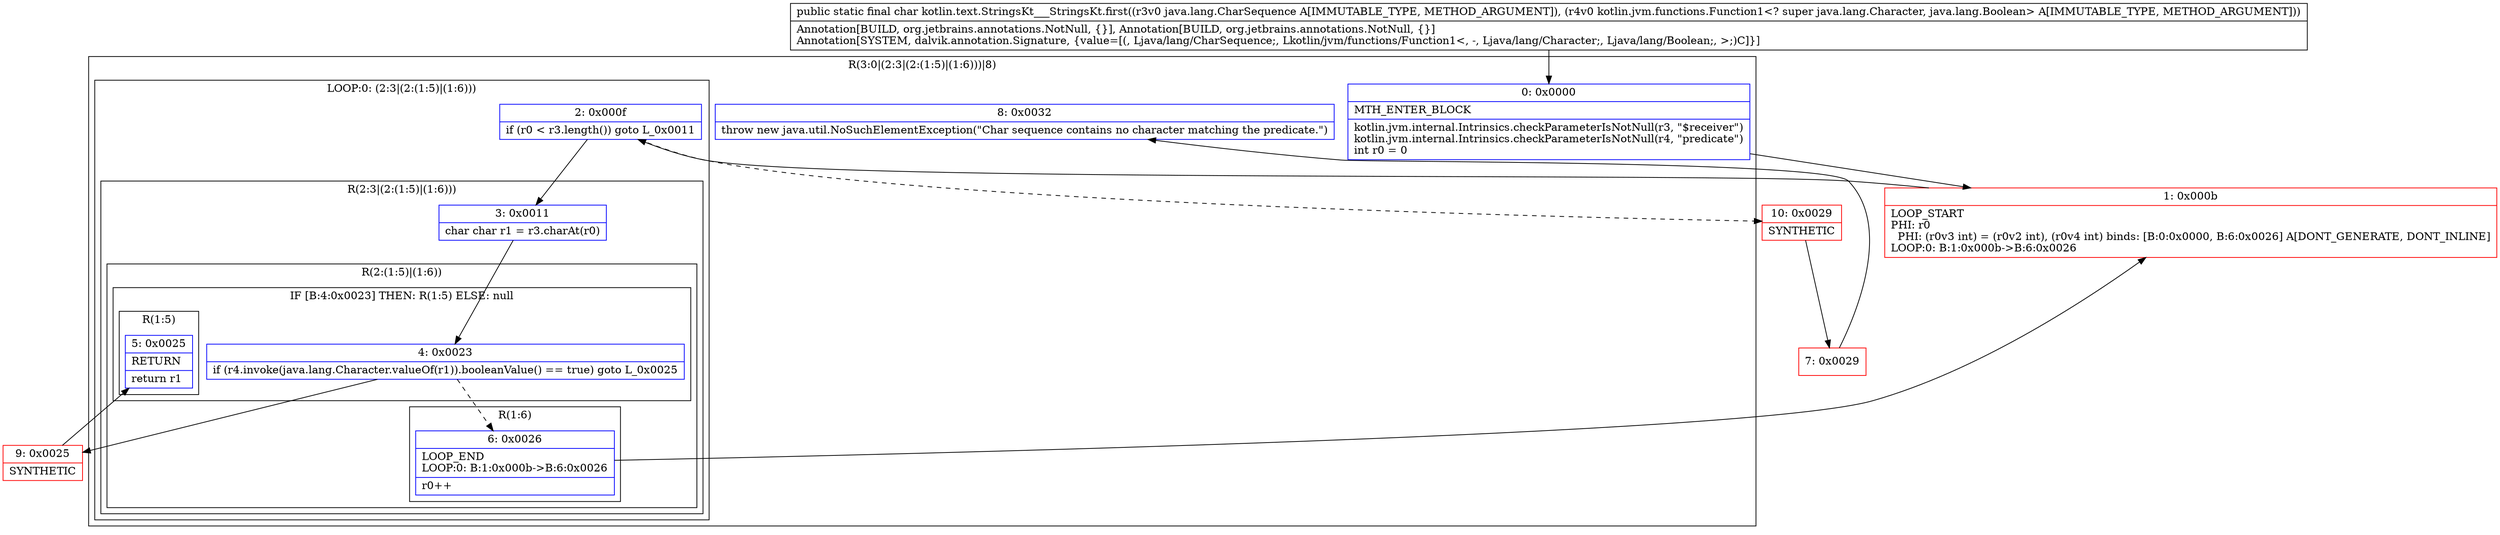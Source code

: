 digraph "CFG forkotlin.text.StringsKt___StringsKt.first(Ljava\/lang\/CharSequence;Lkotlin\/jvm\/functions\/Function1;)C" {
subgraph cluster_Region_1967071502 {
label = "R(3:0|(2:3|(2:(1:5)|(1:6)))|8)";
node [shape=record,color=blue];
Node_0 [shape=record,label="{0\:\ 0x0000|MTH_ENTER_BLOCK\l|kotlin.jvm.internal.Intrinsics.checkParameterIsNotNull(r3, \"$receiver\")\lkotlin.jvm.internal.Intrinsics.checkParameterIsNotNull(r4, \"predicate\")\lint r0 = 0\l}"];
subgraph cluster_LoopRegion_1181517151 {
label = "LOOP:0: (2:3|(2:(1:5)|(1:6)))";
node [shape=record,color=blue];
Node_2 [shape=record,label="{2\:\ 0x000f|if (r0 \< r3.length()) goto L_0x0011\l}"];
subgraph cluster_Region_992487034 {
label = "R(2:3|(2:(1:5)|(1:6)))";
node [shape=record,color=blue];
Node_3 [shape=record,label="{3\:\ 0x0011|char char r1 = r3.charAt(r0)\l}"];
subgraph cluster_Region_1371661520 {
label = "R(2:(1:5)|(1:6))";
node [shape=record,color=blue];
subgraph cluster_IfRegion_924010304 {
label = "IF [B:4:0x0023] THEN: R(1:5) ELSE: null";
node [shape=record,color=blue];
Node_4 [shape=record,label="{4\:\ 0x0023|if (r4.invoke(java.lang.Character.valueOf(r1)).booleanValue() == true) goto L_0x0025\l}"];
subgraph cluster_Region_360151680 {
label = "R(1:5)";
node [shape=record,color=blue];
Node_5 [shape=record,label="{5\:\ 0x0025|RETURN\l|return r1\l}"];
}
}
subgraph cluster_Region_1920034560 {
label = "R(1:6)";
node [shape=record,color=blue];
Node_6 [shape=record,label="{6\:\ 0x0026|LOOP_END\lLOOP:0: B:1:0x000b\-\>B:6:0x0026\l|r0++\l}"];
}
}
}
}
Node_8 [shape=record,label="{8\:\ 0x0032|throw new java.util.NoSuchElementException(\"Char sequence contains no character matching the predicate.\")\l}"];
}
Node_1 [shape=record,color=red,label="{1\:\ 0x000b|LOOP_START\lPHI: r0 \l  PHI: (r0v3 int) = (r0v2 int), (r0v4 int) binds: [B:0:0x0000, B:6:0x0026] A[DONT_GENERATE, DONT_INLINE]\lLOOP:0: B:1:0x000b\-\>B:6:0x0026\l}"];
Node_7 [shape=record,color=red,label="{7\:\ 0x0029}"];
Node_9 [shape=record,color=red,label="{9\:\ 0x0025|SYNTHETIC\l}"];
Node_10 [shape=record,color=red,label="{10\:\ 0x0029|SYNTHETIC\l}"];
MethodNode[shape=record,label="{public static final char kotlin.text.StringsKt___StringsKt.first((r3v0 java.lang.CharSequence A[IMMUTABLE_TYPE, METHOD_ARGUMENT]), (r4v0 kotlin.jvm.functions.Function1\<? super java.lang.Character, java.lang.Boolean\> A[IMMUTABLE_TYPE, METHOD_ARGUMENT]))  | Annotation[BUILD, org.jetbrains.annotations.NotNull, \{\}], Annotation[BUILD, org.jetbrains.annotations.NotNull, \{\}]\lAnnotation[SYSTEM, dalvik.annotation.Signature, \{value=[(, Ljava\/lang\/CharSequence;, Lkotlin\/jvm\/functions\/Function1\<, \-, Ljava\/lang\/Character;, Ljava\/lang\/Boolean;, \>;)C]\}]\l}"];
MethodNode -> Node_0;
Node_0 -> Node_1;
Node_2 -> Node_3;
Node_2 -> Node_10[style=dashed];
Node_3 -> Node_4;
Node_4 -> Node_6[style=dashed];
Node_4 -> Node_9;
Node_6 -> Node_1;
Node_1 -> Node_2;
Node_7 -> Node_8;
Node_9 -> Node_5;
Node_10 -> Node_7;
}

